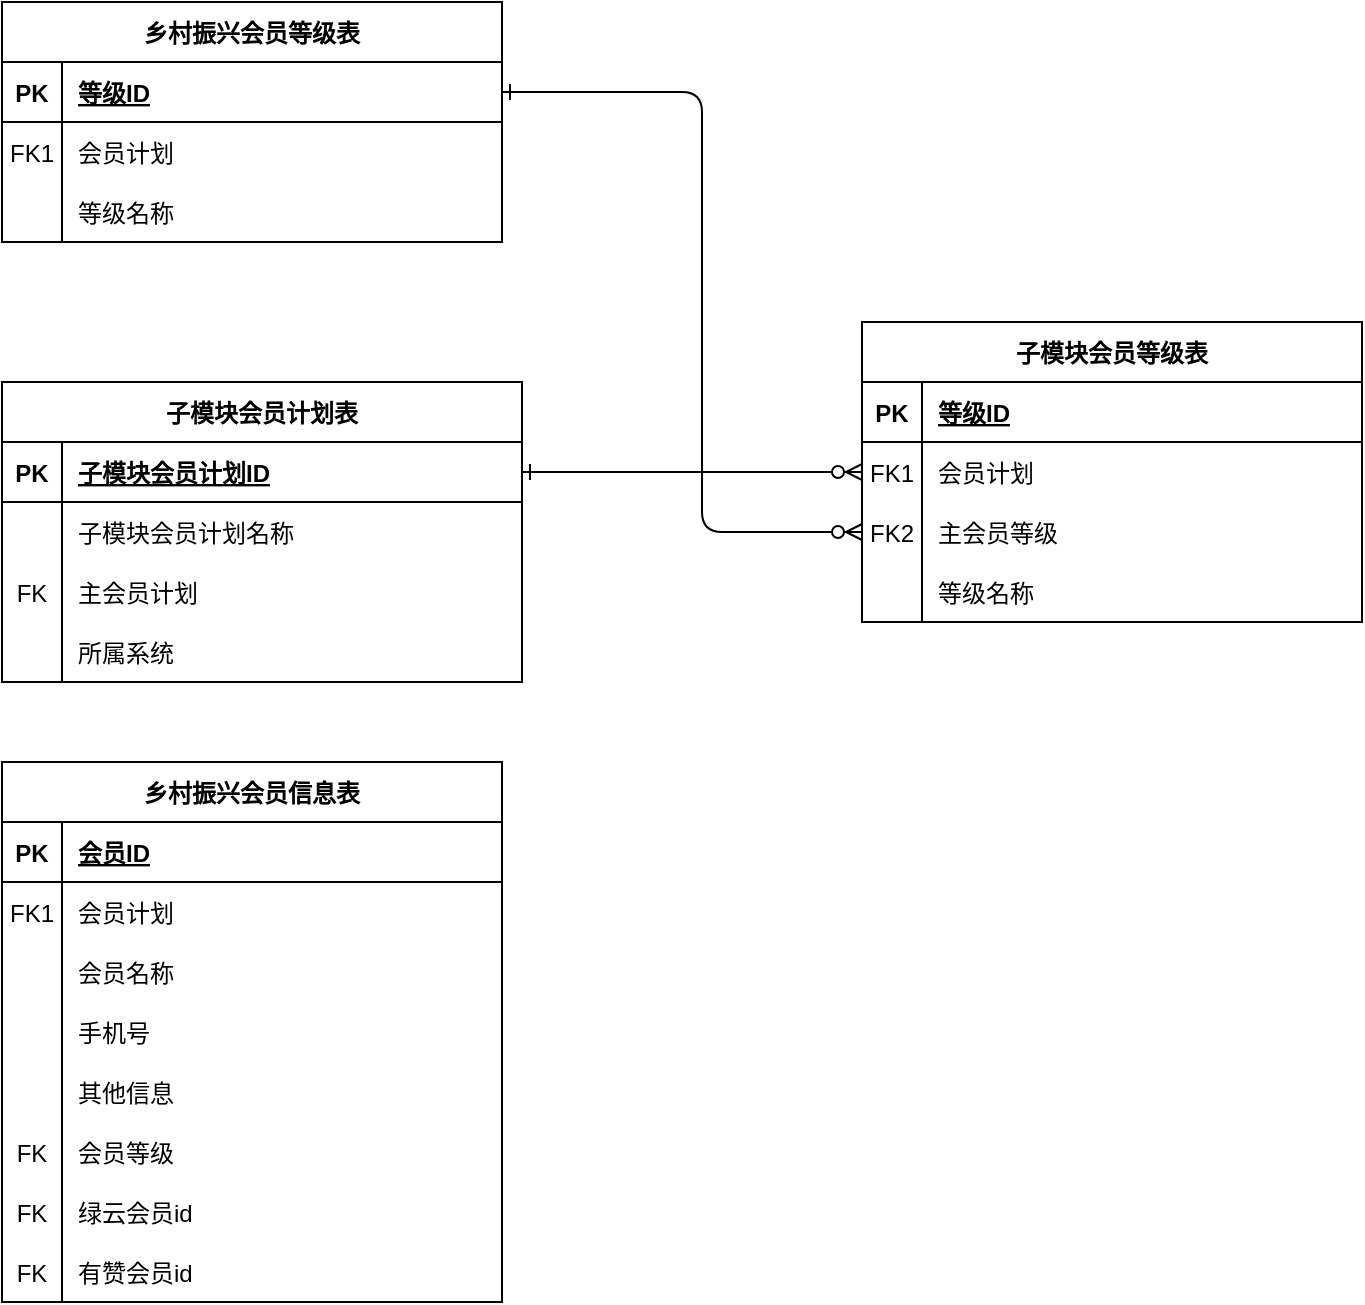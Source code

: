 <mxfile version="24.0.7" type="github">
  <diagram id="R2lEEEUBdFMjLlhIrx00" name="Page-1">
    <mxGraphModel dx="1434" dy="716" grid="1" gridSize="10" guides="1" tooltips="1" connect="1" arrows="1" fold="1" page="1" pageScale="1" pageWidth="850" pageHeight="1100" math="0" shadow="0" extFonts="Permanent Marker^https://fonts.googleapis.com/css?family=Permanent+Marker">
      <root>
        <mxCell id="0" />
        <mxCell id="1" parent="0" />
        <mxCell id="K0qGXKdSQ6zIQYUMVqn1-7" value="子模块会员计划表" style="shape=table;startSize=30;container=1;collapsible=1;childLayout=tableLayout;fixedRows=1;rowLines=0;fontStyle=1;align=center;resizeLast=1;" parent="1" vertex="1">
          <mxGeometry x="320" y="230" width="260" height="150" as="geometry" />
        </mxCell>
        <mxCell id="K0qGXKdSQ6zIQYUMVqn1-8" value="" style="shape=partialRectangle;collapsible=0;dropTarget=0;pointerEvents=0;fillColor=none;points=[[0,0.5],[1,0.5]];portConstraint=eastwest;top=0;left=0;right=0;bottom=1;" parent="K0qGXKdSQ6zIQYUMVqn1-7" vertex="1">
          <mxGeometry y="30" width="260" height="30" as="geometry" />
        </mxCell>
        <mxCell id="K0qGXKdSQ6zIQYUMVqn1-9" value="PK" style="shape=partialRectangle;overflow=hidden;connectable=0;fillColor=none;top=0;left=0;bottom=0;right=0;fontStyle=1;" parent="K0qGXKdSQ6zIQYUMVqn1-8" vertex="1">
          <mxGeometry width="30" height="30" as="geometry">
            <mxRectangle width="30" height="30" as="alternateBounds" />
          </mxGeometry>
        </mxCell>
        <mxCell id="K0qGXKdSQ6zIQYUMVqn1-10" value="子模块会员计划ID" style="shape=partialRectangle;overflow=hidden;connectable=0;fillColor=none;top=0;left=0;bottom=0;right=0;align=left;spacingLeft=6;fontStyle=5;" parent="K0qGXKdSQ6zIQYUMVqn1-8" vertex="1">
          <mxGeometry x="30" width="230" height="30" as="geometry">
            <mxRectangle width="230" height="30" as="alternateBounds" />
          </mxGeometry>
        </mxCell>
        <mxCell id="K0qGXKdSQ6zIQYUMVqn1-11" value="" style="shape=partialRectangle;collapsible=0;dropTarget=0;pointerEvents=0;fillColor=none;points=[[0,0.5],[1,0.5]];portConstraint=eastwest;top=0;left=0;right=0;bottom=0;" parent="K0qGXKdSQ6zIQYUMVqn1-7" vertex="1">
          <mxGeometry y="60" width="260" height="30" as="geometry" />
        </mxCell>
        <mxCell id="K0qGXKdSQ6zIQYUMVqn1-12" value="" style="shape=partialRectangle;overflow=hidden;connectable=0;fillColor=none;top=0;left=0;bottom=0;right=0;" parent="K0qGXKdSQ6zIQYUMVqn1-11" vertex="1">
          <mxGeometry width="30" height="30" as="geometry">
            <mxRectangle width="30" height="30" as="alternateBounds" />
          </mxGeometry>
        </mxCell>
        <mxCell id="K0qGXKdSQ6zIQYUMVqn1-13" value="子模块会员计划名称" style="shape=partialRectangle;overflow=hidden;connectable=0;fillColor=none;top=0;left=0;bottom=0;right=0;align=left;spacingLeft=6;" parent="K0qGXKdSQ6zIQYUMVqn1-11" vertex="1">
          <mxGeometry x="30" width="230" height="30" as="geometry">
            <mxRectangle width="230" height="30" as="alternateBounds" />
          </mxGeometry>
        </mxCell>
        <mxCell id="K0qGXKdSQ6zIQYUMVqn1-51" value="" style="shape=partialRectangle;collapsible=0;dropTarget=0;pointerEvents=0;fillColor=none;points=[[0,0.5],[1,0.5]];portConstraint=eastwest;top=0;left=0;right=0;bottom=0;" parent="K0qGXKdSQ6zIQYUMVqn1-7" vertex="1">
          <mxGeometry y="90" width="260" height="30" as="geometry" />
        </mxCell>
        <mxCell id="K0qGXKdSQ6zIQYUMVqn1-52" value="FK" style="shape=partialRectangle;overflow=hidden;connectable=0;fillColor=none;top=0;left=0;bottom=0;right=0;" parent="K0qGXKdSQ6zIQYUMVqn1-51" vertex="1">
          <mxGeometry width="30" height="30" as="geometry">
            <mxRectangle width="30" height="30" as="alternateBounds" />
          </mxGeometry>
        </mxCell>
        <mxCell id="K0qGXKdSQ6zIQYUMVqn1-53" value="主会员计划" style="shape=partialRectangle;overflow=hidden;connectable=0;fillColor=none;top=0;left=0;bottom=0;right=0;align=left;spacingLeft=6;" parent="K0qGXKdSQ6zIQYUMVqn1-51" vertex="1">
          <mxGeometry x="30" width="230" height="30" as="geometry">
            <mxRectangle width="230" height="30" as="alternateBounds" />
          </mxGeometry>
        </mxCell>
        <mxCell id="K0qGXKdSQ6zIQYUMVqn1-14" value="" style="shape=partialRectangle;collapsible=0;dropTarget=0;pointerEvents=0;fillColor=none;points=[[0,0.5],[1,0.5]];portConstraint=eastwest;top=0;left=0;right=0;bottom=0;" parent="K0qGXKdSQ6zIQYUMVqn1-7" vertex="1">
          <mxGeometry y="120" width="260" height="30" as="geometry" />
        </mxCell>
        <mxCell id="K0qGXKdSQ6zIQYUMVqn1-15" value="" style="shape=partialRectangle;overflow=hidden;connectable=0;fillColor=none;top=0;left=0;bottom=0;right=0;" parent="K0qGXKdSQ6zIQYUMVqn1-14" vertex="1">
          <mxGeometry width="30" height="30" as="geometry">
            <mxRectangle width="30" height="30" as="alternateBounds" />
          </mxGeometry>
        </mxCell>
        <mxCell id="K0qGXKdSQ6zIQYUMVqn1-16" value="所属系统" style="shape=partialRectangle;overflow=hidden;connectable=0;fillColor=none;top=0;left=0;bottom=0;right=0;align=left;spacingLeft=6;" parent="K0qGXKdSQ6zIQYUMVqn1-14" vertex="1">
          <mxGeometry x="30" width="230" height="30" as="geometry">
            <mxRectangle width="230" height="30" as="alternateBounds" />
          </mxGeometry>
        </mxCell>
        <mxCell id="K0qGXKdSQ6zIQYUMVqn1-24" value="子模块会员等级表" style="shape=table;startSize=30;container=1;collapsible=1;childLayout=tableLayout;fixedRows=1;rowLines=0;fontStyle=1;align=center;resizeLast=1;" parent="1" vertex="1">
          <mxGeometry x="750" y="200" width="250" height="150" as="geometry" />
        </mxCell>
        <mxCell id="K0qGXKdSQ6zIQYUMVqn1-25" value="" style="shape=partialRectangle;collapsible=0;dropTarget=0;pointerEvents=0;fillColor=none;points=[[0,0.5],[1,0.5]];portConstraint=eastwest;top=0;left=0;right=0;bottom=1;" parent="K0qGXKdSQ6zIQYUMVqn1-24" vertex="1">
          <mxGeometry y="30" width="250" height="30" as="geometry" />
        </mxCell>
        <mxCell id="K0qGXKdSQ6zIQYUMVqn1-26" value="PK" style="shape=partialRectangle;overflow=hidden;connectable=0;fillColor=none;top=0;left=0;bottom=0;right=0;fontStyle=1;" parent="K0qGXKdSQ6zIQYUMVqn1-25" vertex="1">
          <mxGeometry width="30" height="30" as="geometry">
            <mxRectangle width="30" height="30" as="alternateBounds" />
          </mxGeometry>
        </mxCell>
        <mxCell id="K0qGXKdSQ6zIQYUMVqn1-27" value="等级ID" style="shape=partialRectangle;overflow=hidden;connectable=0;fillColor=none;top=0;left=0;bottom=0;right=0;align=left;spacingLeft=6;fontStyle=5;" parent="K0qGXKdSQ6zIQYUMVqn1-25" vertex="1">
          <mxGeometry x="30" width="220" height="30" as="geometry">
            <mxRectangle width="220" height="30" as="alternateBounds" />
          </mxGeometry>
        </mxCell>
        <mxCell id="K0qGXKdSQ6zIQYUMVqn1-28" value="" style="shape=partialRectangle;collapsible=0;dropTarget=0;pointerEvents=0;fillColor=none;points=[[0,0.5],[1,0.5]];portConstraint=eastwest;top=0;left=0;right=0;bottom=0;" parent="K0qGXKdSQ6zIQYUMVqn1-24" vertex="1">
          <mxGeometry y="60" width="250" height="30" as="geometry" />
        </mxCell>
        <mxCell id="K0qGXKdSQ6zIQYUMVqn1-29" value="FK1" style="shape=partialRectangle;overflow=hidden;connectable=0;fillColor=none;top=0;left=0;bottom=0;right=0;" parent="K0qGXKdSQ6zIQYUMVqn1-28" vertex="1">
          <mxGeometry width="30" height="30" as="geometry">
            <mxRectangle width="30" height="30" as="alternateBounds" />
          </mxGeometry>
        </mxCell>
        <mxCell id="K0qGXKdSQ6zIQYUMVqn1-30" value="会员计划" style="shape=partialRectangle;overflow=hidden;connectable=0;fillColor=none;top=0;left=0;bottom=0;right=0;align=left;spacingLeft=6;" parent="K0qGXKdSQ6zIQYUMVqn1-28" vertex="1">
          <mxGeometry x="30" width="220" height="30" as="geometry">
            <mxRectangle width="220" height="30" as="alternateBounds" />
          </mxGeometry>
        </mxCell>
        <mxCell id="K0qGXKdSQ6zIQYUMVqn1-31" value="" style="shape=partialRectangle;collapsible=0;dropTarget=0;pointerEvents=0;fillColor=none;points=[[0,0.5],[1,0.5]];portConstraint=eastwest;top=0;left=0;right=0;bottom=0;" parent="K0qGXKdSQ6zIQYUMVqn1-24" vertex="1">
          <mxGeometry y="90" width="250" height="30" as="geometry" />
        </mxCell>
        <mxCell id="K0qGXKdSQ6zIQYUMVqn1-32" value="FK2" style="shape=partialRectangle;overflow=hidden;connectable=0;fillColor=none;top=0;left=0;bottom=0;right=0;" parent="K0qGXKdSQ6zIQYUMVqn1-31" vertex="1">
          <mxGeometry width="30" height="30" as="geometry">
            <mxRectangle width="30" height="30" as="alternateBounds" />
          </mxGeometry>
        </mxCell>
        <mxCell id="K0qGXKdSQ6zIQYUMVqn1-33" value="主会员等级" style="shape=partialRectangle;overflow=hidden;connectable=0;fillColor=none;top=0;left=0;bottom=0;right=0;align=left;spacingLeft=6;" parent="K0qGXKdSQ6zIQYUMVqn1-31" vertex="1">
          <mxGeometry x="30" width="220" height="30" as="geometry">
            <mxRectangle width="220" height="30" as="alternateBounds" />
          </mxGeometry>
        </mxCell>
        <mxCell id="K0qGXKdSQ6zIQYUMVqn1-34" value="" style="shape=partialRectangle;collapsible=0;dropTarget=0;pointerEvents=0;fillColor=none;points=[[0,0.5],[1,0.5]];portConstraint=eastwest;top=0;left=0;right=0;bottom=0;" parent="K0qGXKdSQ6zIQYUMVqn1-24" vertex="1">
          <mxGeometry y="120" width="250" height="30" as="geometry" />
        </mxCell>
        <mxCell id="K0qGXKdSQ6zIQYUMVqn1-35" value="" style="shape=partialRectangle;overflow=hidden;connectable=0;fillColor=none;top=0;left=0;bottom=0;right=0;" parent="K0qGXKdSQ6zIQYUMVqn1-34" vertex="1">
          <mxGeometry width="30" height="30" as="geometry">
            <mxRectangle width="30" height="30" as="alternateBounds" />
          </mxGeometry>
        </mxCell>
        <mxCell id="K0qGXKdSQ6zIQYUMVqn1-36" value="等级名称" style="shape=partialRectangle;overflow=hidden;connectable=0;fillColor=none;top=0;left=0;bottom=0;right=0;align=left;spacingLeft=6;" parent="K0qGXKdSQ6zIQYUMVqn1-34" vertex="1">
          <mxGeometry x="30" width="220" height="30" as="geometry">
            <mxRectangle width="220" height="30" as="alternateBounds" />
          </mxGeometry>
        </mxCell>
        <mxCell id="K0qGXKdSQ6zIQYUMVqn1-38" value="乡村振兴会员等级表" style="shape=table;startSize=30;container=1;collapsible=1;childLayout=tableLayout;fixedRows=1;rowLines=0;fontStyle=1;align=center;resizeLast=1;" parent="1" vertex="1">
          <mxGeometry x="320" y="40" width="250" height="120" as="geometry" />
        </mxCell>
        <mxCell id="K0qGXKdSQ6zIQYUMVqn1-39" value="" style="shape=partialRectangle;collapsible=0;dropTarget=0;pointerEvents=0;fillColor=none;points=[[0,0.5],[1,0.5]];portConstraint=eastwest;top=0;left=0;right=0;bottom=1;" parent="K0qGXKdSQ6zIQYUMVqn1-38" vertex="1">
          <mxGeometry y="30" width="250" height="30" as="geometry" />
        </mxCell>
        <mxCell id="K0qGXKdSQ6zIQYUMVqn1-40" value="PK" style="shape=partialRectangle;overflow=hidden;connectable=0;fillColor=none;top=0;left=0;bottom=0;right=0;fontStyle=1;" parent="K0qGXKdSQ6zIQYUMVqn1-39" vertex="1">
          <mxGeometry width="30" height="30" as="geometry">
            <mxRectangle width="30" height="30" as="alternateBounds" />
          </mxGeometry>
        </mxCell>
        <mxCell id="K0qGXKdSQ6zIQYUMVqn1-41" value="等级ID" style="shape=partialRectangle;overflow=hidden;connectable=0;fillColor=none;top=0;left=0;bottom=0;right=0;align=left;spacingLeft=6;fontStyle=5;" parent="K0qGXKdSQ6zIQYUMVqn1-39" vertex="1">
          <mxGeometry x="30" width="220" height="30" as="geometry">
            <mxRectangle width="220" height="30" as="alternateBounds" />
          </mxGeometry>
        </mxCell>
        <mxCell id="K0qGXKdSQ6zIQYUMVqn1-42" value="" style="shape=partialRectangle;collapsible=0;dropTarget=0;pointerEvents=0;fillColor=none;points=[[0,0.5],[1,0.5]];portConstraint=eastwest;top=0;left=0;right=0;bottom=0;" parent="K0qGXKdSQ6zIQYUMVqn1-38" vertex="1">
          <mxGeometry y="60" width="250" height="30" as="geometry" />
        </mxCell>
        <mxCell id="K0qGXKdSQ6zIQYUMVqn1-43" value="FK1" style="shape=partialRectangle;overflow=hidden;connectable=0;fillColor=none;top=0;left=0;bottom=0;right=0;" parent="K0qGXKdSQ6zIQYUMVqn1-42" vertex="1">
          <mxGeometry width="30" height="30" as="geometry">
            <mxRectangle width="30" height="30" as="alternateBounds" />
          </mxGeometry>
        </mxCell>
        <mxCell id="K0qGXKdSQ6zIQYUMVqn1-44" value="会员计划" style="shape=partialRectangle;overflow=hidden;connectable=0;fillColor=none;top=0;left=0;bottom=0;right=0;align=left;spacingLeft=6;" parent="K0qGXKdSQ6zIQYUMVqn1-42" vertex="1">
          <mxGeometry x="30" width="220" height="30" as="geometry">
            <mxRectangle width="220" height="30" as="alternateBounds" />
          </mxGeometry>
        </mxCell>
        <mxCell id="K0qGXKdSQ6zIQYUMVqn1-45" value="" style="shape=partialRectangle;collapsible=0;dropTarget=0;pointerEvents=0;fillColor=none;points=[[0,0.5],[1,0.5]];portConstraint=eastwest;top=0;left=0;right=0;bottom=0;" parent="K0qGXKdSQ6zIQYUMVqn1-38" vertex="1">
          <mxGeometry y="90" width="250" height="30" as="geometry" />
        </mxCell>
        <mxCell id="K0qGXKdSQ6zIQYUMVqn1-46" value="" style="shape=partialRectangle;overflow=hidden;connectable=0;fillColor=none;top=0;left=0;bottom=0;right=0;" parent="K0qGXKdSQ6zIQYUMVqn1-45" vertex="1">
          <mxGeometry width="30" height="30" as="geometry">
            <mxRectangle width="30" height="30" as="alternateBounds" />
          </mxGeometry>
        </mxCell>
        <mxCell id="K0qGXKdSQ6zIQYUMVqn1-47" value="等级名称" style="shape=partialRectangle;overflow=hidden;connectable=0;fillColor=none;top=0;left=0;bottom=0;right=0;align=left;spacingLeft=6;" parent="K0qGXKdSQ6zIQYUMVqn1-45" vertex="1">
          <mxGeometry x="30" width="220" height="30" as="geometry">
            <mxRectangle width="220" height="30" as="alternateBounds" />
          </mxGeometry>
        </mxCell>
        <mxCell id="K0qGXKdSQ6zIQYUMVqn1-55" value="" style="edgeStyle=orthogonalEdgeStyle;endArrow=ERzeroToMany;startArrow=ERone;endFill=1;startFill=0;exitX=1;exitY=0.5;exitDx=0;exitDy=0;entryX=0;entryY=0.5;entryDx=0;entryDy=0;" parent="1" source="K0qGXKdSQ6zIQYUMVqn1-8" target="K0qGXKdSQ6zIQYUMVqn1-28" edge="1">
          <mxGeometry width="100" height="100" relative="1" as="geometry">
            <mxPoint x="610" y="95" as="sourcePoint" />
            <mxPoint x="770" y="195" as="targetPoint" />
          </mxGeometry>
        </mxCell>
        <mxCell id="K0qGXKdSQ6zIQYUMVqn1-56" value="" style="edgeStyle=orthogonalEdgeStyle;endArrow=ERzeroToMany;startArrow=ERone;endFill=1;startFill=0;exitX=1;exitY=0.5;exitDx=0;exitDy=0;entryX=0;entryY=0.5;entryDx=0;entryDy=0;" parent="1" source="K0qGXKdSQ6zIQYUMVqn1-39" target="K0qGXKdSQ6zIQYUMVqn1-31" edge="1">
          <mxGeometry width="100" height="100" relative="1" as="geometry">
            <mxPoint x="610" y="95" as="sourcePoint" />
            <mxPoint x="770" y="195" as="targetPoint" />
            <Array as="points">
              <mxPoint x="670" y="85" />
              <mxPoint x="670" y="305" />
            </Array>
          </mxGeometry>
        </mxCell>
        <mxCell id="c2cJZgWr12P6U1MI_rZn-1" value="乡村振兴会员信息表" style="shape=table;startSize=30;container=1;collapsible=1;childLayout=tableLayout;fixedRows=1;rowLines=0;fontStyle=1;align=center;resizeLast=1;" vertex="1" parent="1">
          <mxGeometry x="320" y="420" width="250" height="270" as="geometry" />
        </mxCell>
        <mxCell id="c2cJZgWr12P6U1MI_rZn-2" value="" style="shape=partialRectangle;collapsible=0;dropTarget=0;pointerEvents=0;fillColor=none;points=[[0,0.5],[1,0.5]];portConstraint=eastwest;top=0;left=0;right=0;bottom=1;" vertex="1" parent="c2cJZgWr12P6U1MI_rZn-1">
          <mxGeometry y="30" width="250" height="30" as="geometry" />
        </mxCell>
        <mxCell id="c2cJZgWr12P6U1MI_rZn-3" value="PK" style="shape=partialRectangle;overflow=hidden;connectable=0;fillColor=none;top=0;left=0;bottom=0;right=0;fontStyle=1;" vertex="1" parent="c2cJZgWr12P6U1MI_rZn-2">
          <mxGeometry width="30" height="30" as="geometry">
            <mxRectangle width="30" height="30" as="alternateBounds" />
          </mxGeometry>
        </mxCell>
        <mxCell id="c2cJZgWr12P6U1MI_rZn-4" value="会员ID" style="shape=partialRectangle;overflow=hidden;connectable=0;fillColor=none;top=0;left=0;bottom=0;right=0;align=left;spacingLeft=6;fontStyle=5;" vertex="1" parent="c2cJZgWr12P6U1MI_rZn-2">
          <mxGeometry x="30" width="220" height="30" as="geometry">
            <mxRectangle width="220" height="30" as="alternateBounds" />
          </mxGeometry>
        </mxCell>
        <mxCell id="c2cJZgWr12P6U1MI_rZn-5" value="" style="shape=partialRectangle;collapsible=0;dropTarget=0;pointerEvents=0;fillColor=none;points=[[0,0.5],[1,0.5]];portConstraint=eastwest;top=0;left=0;right=0;bottom=0;" vertex="1" parent="c2cJZgWr12P6U1MI_rZn-1">
          <mxGeometry y="60" width="250" height="30" as="geometry" />
        </mxCell>
        <mxCell id="c2cJZgWr12P6U1MI_rZn-6" value="FK1" style="shape=partialRectangle;overflow=hidden;connectable=0;fillColor=none;top=0;left=0;bottom=0;right=0;" vertex="1" parent="c2cJZgWr12P6U1MI_rZn-5">
          <mxGeometry width="30" height="30" as="geometry">
            <mxRectangle width="30" height="30" as="alternateBounds" />
          </mxGeometry>
        </mxCell>
        <mxCell id="c2cJZgWr12P6U1MI_rZn-7" value="会员计划" style="shape=partialRectangle;overflow=hidden;connectable=0;fillColor=none;top=0;left=0;bottom=0;right=0;align=left;spacingLeft=6;" vertex="1" parent="c2cJZgWr12P6U1MI_rZn-5">
          <mxGeometry x="30" width="220" height="30" as="geometry">
            <mxRectangle width="220" height="30" as="alternateBounds" />
          </mxGeometry>
        </mxCell>
        <mxCell id="c2cJZgWr12P6U1MI_rZn-8" value="" style="shape=partialRectangle;collapsible=0;dropTarget=0;pointerEvents=0;fillColor=none;points=[[0,0.5],[1,0.5]];portConstraint=eastwest;top=0;left=0;right=0;bottom=0;" vertex="1" parent="c2cJZgWr12P6U1MI_rZn-1">
          <mxGeometry y="90" width="250" height="30" as="geometry" />
        </mxCell>
        <mxCell id="c2cJZgWr12P6U1MI_rZn-9" value="" style="shape=partialRectangle;overflow=hidden;connectable=0;fillColor=none;top=0;left=0;bottom=0;right=0;" vertex="1" parent="c2cJZgWr12P6U1MI_rZn-8">
          <mxGeometry width="30" height="30" as="geometry">
            <mxRectangle width="30" height="30" as="alternateBounds" />
          </mxGeometry>
        </mxCell>
        <mxCell id="c2cJZgWr12P6U1MI_rZn-10" value="会员名称" style="shape=partialRectangle;overflow=hidden;connectable=0;fillColor=none;top=0;left=0;bottom=0;right=0;align=left;spacingLeft=6;" vertex="1" parent="c2cJZgWr12P6U1MI_rZn-8">
          <mxGeometry x="30" width="220" height="30" as="geometry">
            <mxRectangle width="220" height="30" as="alternateBounds" />
          </mxGeometry>
        </mxCell>
        <mxCell id="c2cJZgWr12P6U1MI_rZn-11" value="" style="shape=partialRectangle;collapsible=0;dropTarget=0;pointerEvents=0;fillColor=none;points=[[0,0.5],[1,0.5]];portConstraint=eastwest;top=0;left=0;right=0;bottom=0;" vertex="1" parent="c2cJZgWr12P6U1MI_rZn-1">
          <mxGeometry y="120" width="250" height="30" as="geometry" />
        </mxCell>
        <mxCell id="c2cJZgWr12P6U1MI_rZn-12" value="" style="shape=partialRectangle;overflow=hidden;connectable=0;fillColor=none;top=0;left=0;bottom=0;right=0;" vertex="1" parent="c2cJZgWr12P6U1MI_rZn-11">
          <mxGeometry width="30" height="30" as="geometry">
            <mxRectangle width="30" height="30" as="alternateBounds" />
          </mxGeometry>
        </mxCell>
        <mxCell id="c2cJZgWr12P6U1MI_rZn-13" value="手机号" style="shape=partialRectangle;overflow=hidden;connectable=0;fillColor=none;top=0;left=0;bottom=0;right=0;align=left;spacingLeft=6;" vertex="1" parent="c2cJZgWr12P6U1MI_rZn-11">
          <mxGeometry x="30" width="220" height="30" as="geometry">
            <mxRectangle width="220" height="30" as="alternateBounds" />
          </mxGeometry>
        </mxCell>
        <mxCell id="c2cJZgWr12P6U1MI_rZn-14" value="" style="shape=partialRectangle;collapsible=0;dropTarget=0;pointerEvents=0;fillColor=none;points=[[0,0.5],[1,0.5]];portConstraint=eastwest;top=0;left=0;right=0;bottom=0;" vertex="1" parent="c2cJZgWr12P6U1MI_rZn-1">
          <mxGeometry y="150" width="250" height="30" as="geometry" />
        </mxCell>
        <mxCell id="c2cJZgWr12P6U1MI_rZn-15" value="" style="shape=partialRectangle;overflow=hidden;connectable=0;fillColor=none;top=0;left=0;bottom=0;right=0;" vertex="1" parent="c2cJZgWr12P6U1MI_rZn-14">
          <mxGeometry width="30" height="30" as="geometry">
            <mxRectangle width="30" height="30" as="alternateBounds" />
          </mxGeometry>
        </mxCell>
        <mxCell id="c2cJZgWr12P6U1MI_rZn-16" value="其他信息" style="shape=partialRectangle;overflow=hidden;connectable=0;fillColor=none;top=0;left=0;bottom=0;right=0;align=left;spacingLeft=6;" vertex="1" parent="c2cJZgWr12P6U1MI_rZn-14">
          <mxGeometry x="30" width="220" height="30" as="geometry">
            <mxRectangle width="220" height="30" as="alternateBounds" />
          </mxGeometry>
        </mxCell>
        <mxCell id="c2cJZgWr12P6U1MI_rZn-35" value="" style="shape=partialRectangle;collapsible=0;dropTarget=0;pointerEvents=0;fillColor=none;points=[[0,0.5],[1,0.5]];portConstraint=eastwest;top=0;left=0;right=0;bottom=0;" vertex="1" parent="c2cJZgWr12P6U1MI_rZn-1">
          <mxGeometry y="180" width="250" height="30" as="geometry" />
        </mxCell>
        <mxCell id="c2cJZgWr12P6U1MI_rZn-36" value="FK" style="shape=partialRectangle;overflow=hidden;connectable=0;fillColor=none;top=0;left=0;bottom=0;right=0;" vertex="1" parent="c2cJZgWr12P6U1MI_rZn-35">
          <mxGeometry width="30" height="30" as="geometry">
            <mxRectangle width="30" height="30" as="alternateBounds" />
          </mxGeometry>
        </mxCell>
        <mxCell id="c2cJZgWr12P6U1MI_rZn-37" value="会员等级" style="shape=partialRectangle;overflow=hidden;connectable=0;fillColor=none;top=0;left=0;bottom=0;right=0;align=left;spacingLeft=6;" vertex="1" parent="c2cJZgWr12P6U1MI_rZn-35">
          <mxGeometry x="30" width="220" height="30" as="geometry">
            <mxRectangle width="220" height="30" as="alternateBounds" />
          </mxGeometry>
        </mxCell>
        <mxCell id="c2cJZgWr12P6U1MI_rZn-38" value="" style="shape=partialRectangle;collapsible=0;dropTarget=0;pointerEvents=0;fillColor=none;points=[[0,0.5],[1,0.5]];portConstraint=eastwest;top=0;left=0;right=0;bottom=0;" vertex="1" parent="c2cJZgWr12P6U1MI_rZn-1">
          <mxGeometry y="210" width="250" height="30" as="geometry" />
        </mxCell>
        <mxCell id="c2cJZgWr12P6U1MI_rZn-39" value="FK" style="shape=partialRectangle;overflow=hidden;connectable=0;fillColor=none;top=0;left=0;bottom=0;right=0;" vertex="1" parent="c2cJZgWr12P6U1MI_rZn-38">
          <mxGeometry width="30" height="30" as="geometry">
            <mxRectangle width="30" height="30" as="alternateBounds" />
          </mxGeometry>
        </mxCell>
        <mxCell id="c2cJZgWr12P6U1MI_rZn-40" value="绿云会员id" style="shape=partialRectangle;overflow=hidden;connectable=0;fillColor=none;top=0;left=0;bottom=0;right=0;align=left;spacingLeft=6;" vertex="1" parent="c2cJZgWr12P6U1MI_rZn-38">
          <mxGeometry x="30" width="220" height="30" as="geometry">
            <mxRectangle width="220" height="30" as="alternateBounds" />
          </mxGeometry>
        </mxCell>
        <mxCell id="c2cJZgWr12P6U1MI_rZn-41" value="" style="shape=partialRectangle;collapsible=0;dropTarget=0;pointerEvents=0;fillColor=none;points=[[0,0.5],[1,0.5]];portConstraint=eastwest;top=0;left=0;right=0;bottom=0;" vertex="1" parent="c2cJZgWr12P6U1MI_rZn-1">
          <mxGeometry y="240" width="250" height="30" as="geometry" />
        </mxCell>
        <mxCell id="c2cJZgWr12P6U1MI_rZn-42" value="FK" style="shape=partialRectangle;overflow=hidden;connectable=0;fillColor=none;top=0;left=0;bottom=0;right=0;" vertex="1" parent="c2cJZgWr12P6U1MI_rZn-41">
          <mxGeometry width="30" height="30" as="geometry">
            <mxRectangle width="30" height="30" as="alternateBounds" />
          </mxGeometry>
        </mxCell>
        <mxCell id="c2cJZgWr12P6U1MI_rZn-43" value="有赞会员id" style="shape=partialRectangle;overflow=hidden;connectable=0;fillColor=none;top=0;left=0;bottom=0;right=0;align=left;spacingLeft=6;" vertex="1" parent="c2cJZgWr12P6U1MI_rZn-41">
          <mxGeometry x="30" width="220" height="30" as="geometry">
            <mxRectangle width="220" height="30" as="alternateBounds" />
          </mxGeometry>
        </mxCell>
      </root>
    </mxGraphModel>
  </diagram>
</mxfile>
